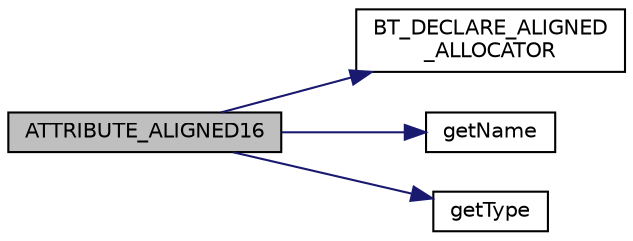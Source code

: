 digraph "ATTRIBUTE_ALIGNED16"
{
  edge [fontname="Helvetica",fontsize="10",labelfontname="Helvetica",labelfontsize="10"];
  node [fontname="Helvetica",fontsize="10",shape=record];
  rankdir="LR";
  Node1 [label="ATTRIBUTE_ALIGNED16",height=0.2,width=0.4,color="black", fillcolor="grey75", style="filled", fontcolor="black"];
  Node1 -> Node2 [color="midnightblue",fontsize="10",style="solid",fontname="Helvetica"];
  Node2 [label="BT_DECLARE_ALIGNED\l_ALLOCATOR",height=0.2,width=0.4,color="black", fillcolor="white", style="filled",URL="$_abstract_builder_8h.html#a073043644ede242268123f98ca10ec2d"];
  Node1 -> Node3 [color="midnightblue",fontsize="10",style="solid",fontname="Helvetica"];
  Node3 [label="getName",height=0.2,width=0.4,color="black", fillcolor="white", style="filled",URL="$_abstract_factory_object_8h.html#a144500b31544cf7c45c8562ebd9985fe"];
  Node1 -> Node4 [color="midnightblue",fontsize="10",style="solid",fontname="Helvetica"];
  Node4 [label="getType",height=0.2,width=0.4,color="black", fillcolor="white", style="filled",URL="$_abstract_builder_8h.html#a5743fdb7978066dd207347b402a54872"];
}
